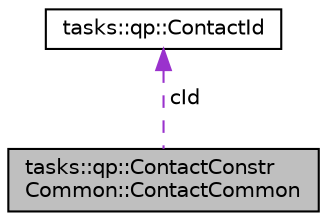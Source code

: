 digraph "tasks::qp::ContactConstrCommon::ContactCommon"
{
  edge [fontname="Helvetica",fontsize="10",labelfontname="Helvetica",labelfontsize="10"];
  node [fontname="Helvetica",fontsize="10",shape=record];
  Node1 [label="tasks::qp::ContactConstr\lCommon::ContactCommon",height=0.2,width=0.4,color="black", fillcolor="grey75", style="filled", fontcolor="black"];
  Node2 -> Node1 [dir="back",color="darkorchid3",fontsize="10",style="dashed",label=" cId" ,fontname="Helvetica"];
  Node2 [label="tasks::qp::ContactId",height=0.2,width=0.4,color="black", fillcolor="white", style="filled",URL="$structtasks_1_1qp_1_1ContactId.html"];
}

